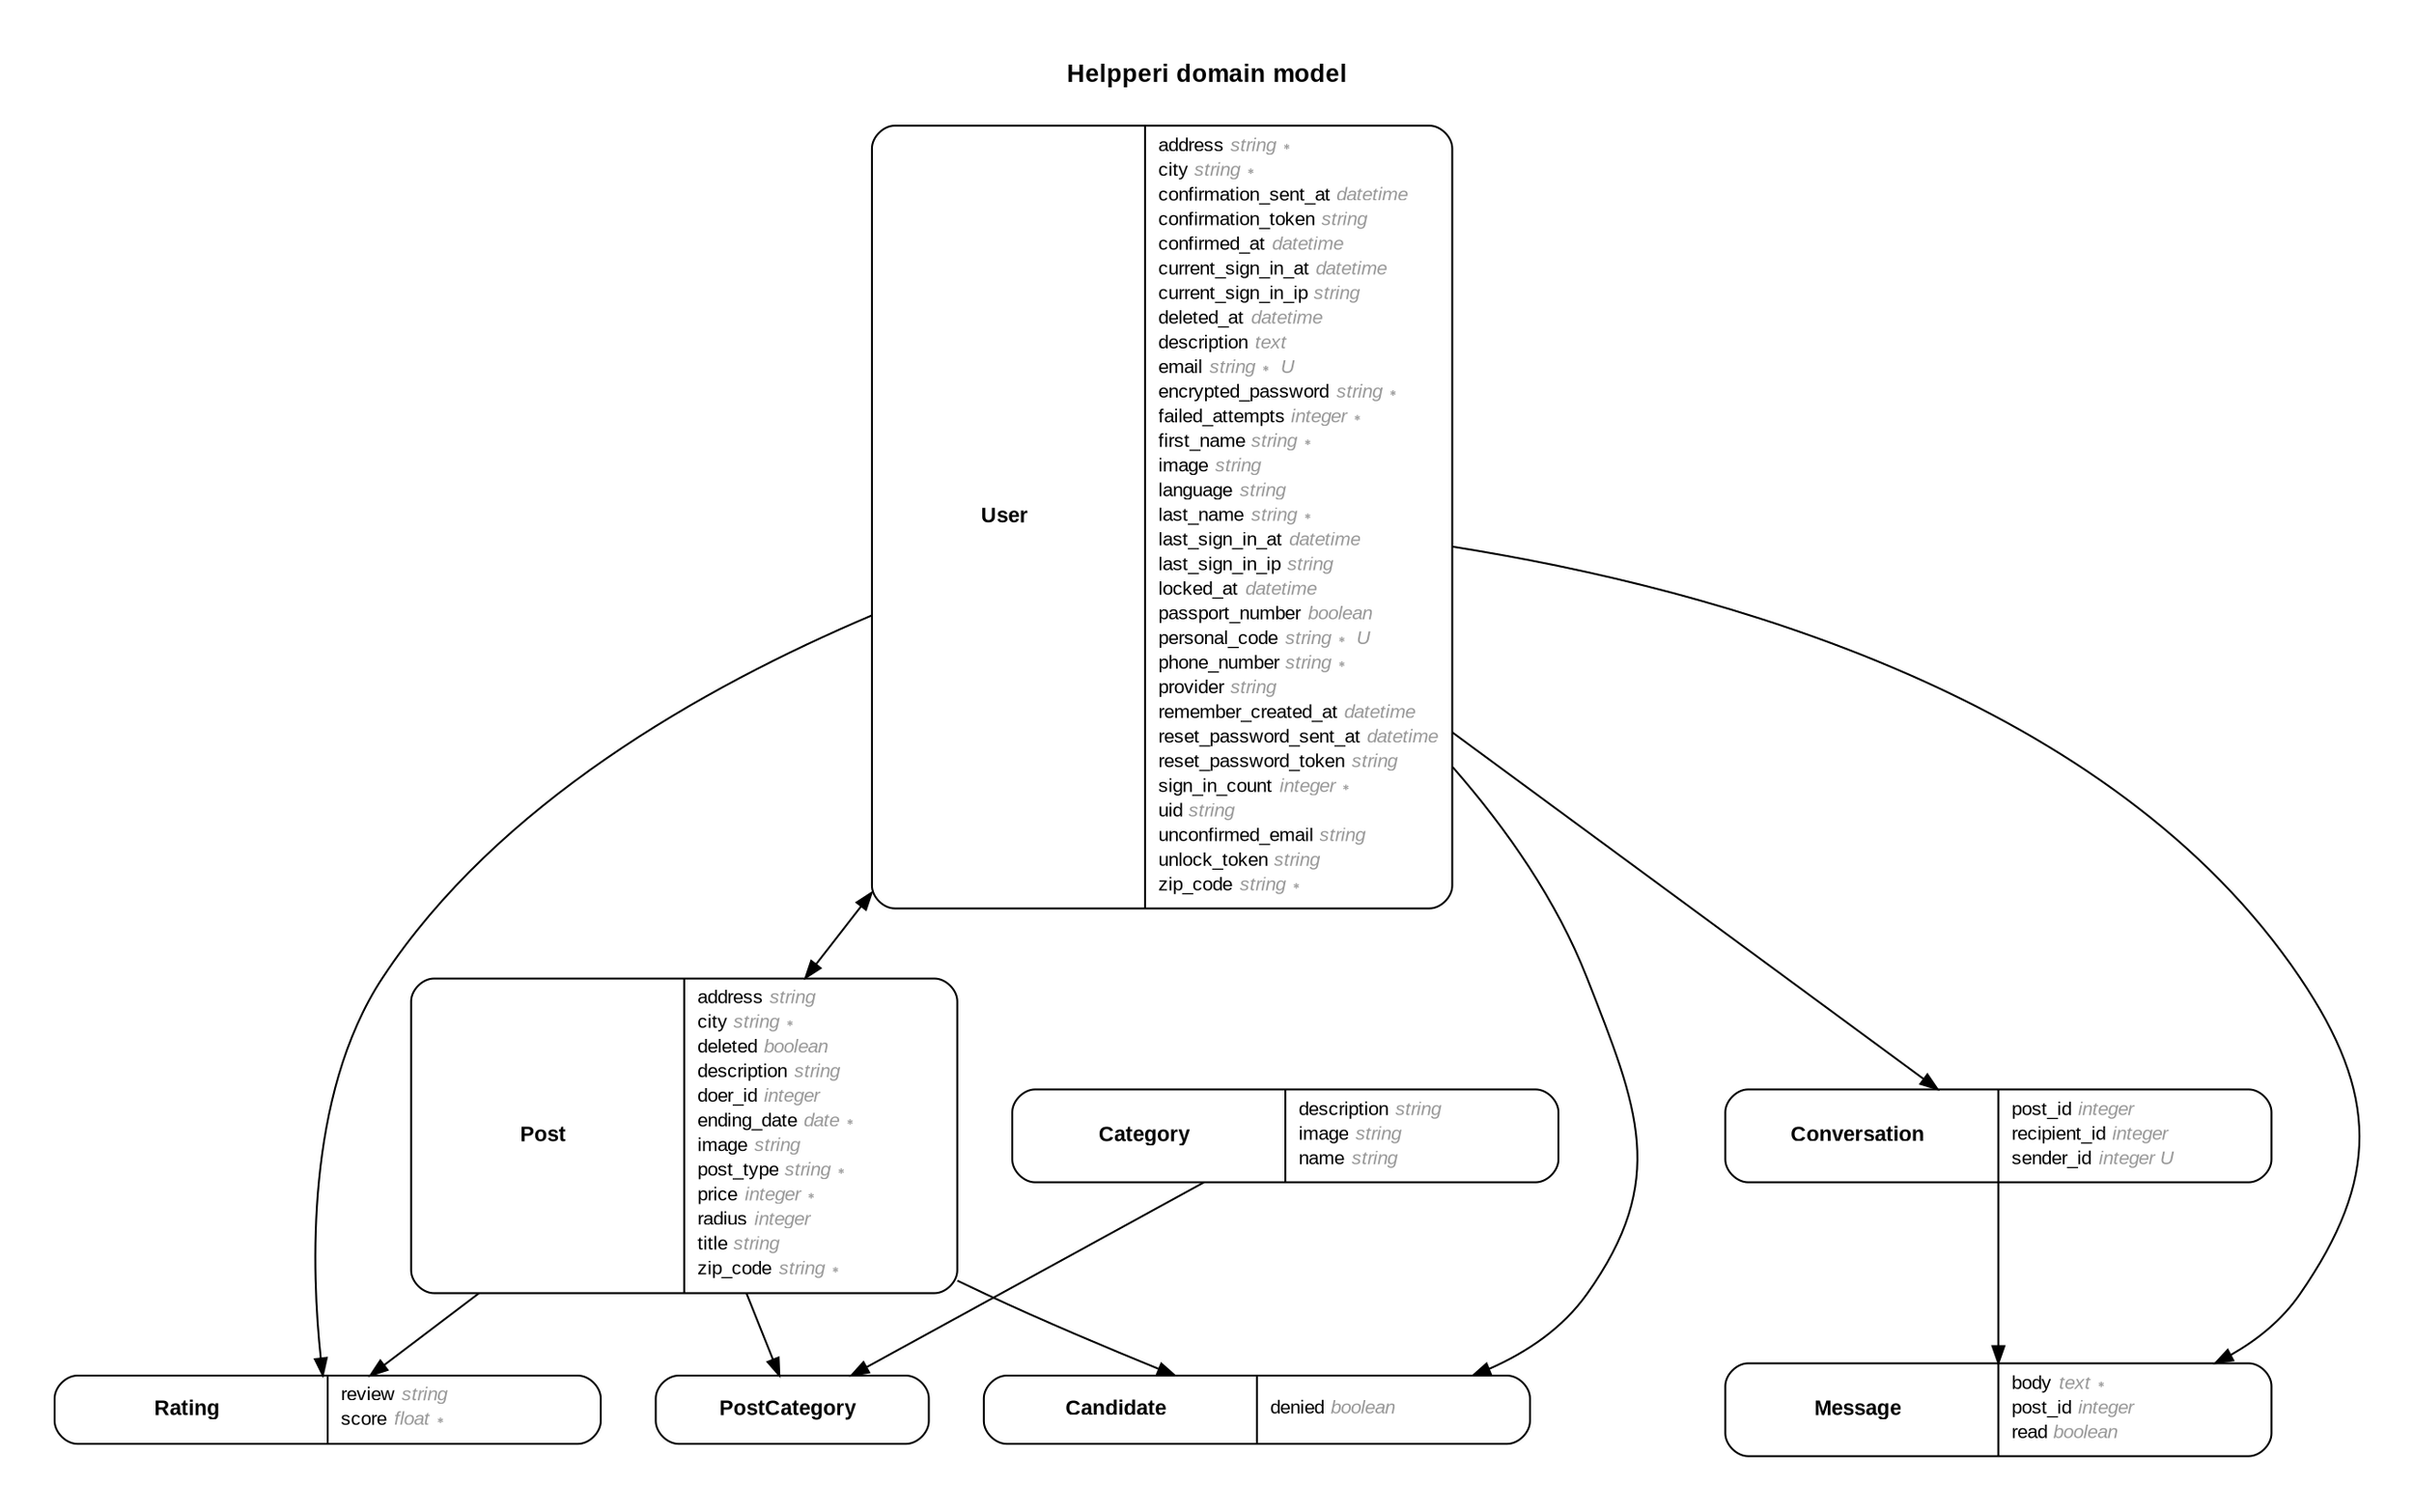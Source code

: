 digraph Helpperi {
rankdir = "LR";
ranksep = "0.5";
nodesep = "0.4";
pad = "0.4,0.4";
margin = "0,0";
concentrate = "true";
labelloc = "t";
fontsize = "13";
fontname = "Arial Bold";
node[ shape  =  "Mrecord" , fontsize  =  "10" , fontname  =  "Arial" , margin  =  "0.07,0.05" , penwidth  =  "1.0"];
edge[ fontname  =  "Arial" , fontsize  =  "7" , dir  =  "both" , arrowsize  =  "0.9" , penwidth  =  "1.0" , labelangle  =  "32" , labeldistance  =  "1.8"];
rankdir = "TB";
label = "Helpperi domain model\n\n";
m_Candidate [label = <<table border="0" align="center" cellspacing="0.5" cellpadding="0" width="134">
  <tr><td align="center" valign="bottom" width="130"><font face="Arial Bold" point-size="11">Candidate</font></td></tr>
</table>
|
<table border="0" align="left" cellspacing="2" cellpadding="0" width="134">
  <tr><td align="left" width="130" port="denied">denied <font face="Arial Italic" color="grey60">boolean</font></td></tr>
</table>
>];
m_Category [label = <<table border="0" align="center" cellspacing="0.5" cellpadding="0" width="134">
  <tr><td align="center" valign="bottom" width="130"><font face="Arial Bold" point-size="11">Category</font></td></tr>
</table>
|
<table border="0" align="left" cellspacing="2" cellpadding="0" width="134">
  <tr><td align="left" width="130" port="description">description <font face="Arial Italic" color="grey60">string</font></td></tr>
  <tr><td align="left" width="130" port="image">image <font face="Arial Italic" color="grey60">string</font></td></tr>
  <tr><td align="left" width="130" port="name">name <font face="Arial Italic" color="grey60">string</font></td></tr>
</table>
>];
m_Conversation [label = <<table border="0" align="center" cellspacing="0.5" cellpadding="0" width="134">
  <tr><td align="center" valign="bottom" width="130"><font face="Arial Bold" point-size="11">Conversation</font></td></tr>
</table>
|
<table border="0" align="left" cellspacing="2" cellpadding="0" width="134">
  <tr><td align="left" width="130" port="post_id">post_id <font face="Arial Italic" color="grey60">integer</font></td></tr>
  <tr><td align="left" width="130" port="recipient_id">recipient_id <font face="Arial Italic" color="grey60">integer</font></td></tr>
  <tr><td align="left" width="130" port="sender_id">sender_id <font face="Arial Italic" color="grey60">integer U</font></td></tr>
</table>
>];
m_Message [label = <<table border="0" align="center" cellspacing="0.5" cellpadding="0" width="134">
  <tr><td align="center" valign="bottom" width="130"><font face="Arial Bold" point-size="11">Message</font></td></tr>
</table>
|
<table border="0" align="left" cellspacing="2" cellpadding="0" width="134">
  <tr><td align="left" width="130" port="body">body <font face="Arial Italic" color="grey60">text ∗</font></td></tr>
  <tr><td align="left" width="130" port="post_id">post_id <font face="Arial Italic" color="grey60">integer</font></td></tr>
  <tr><td align="left" width="130" port="read">read <font face="Arial Italic" color="grey60">boolean</font></td></tr>
</table>
>];
m_Post [label = <<table border="0" align="center" cellspacing="0.5" cellpadding="0" width="134">
  <tr><td align="center" valign="bottom" width="130"><font face="Arial Bold" point-size="11">Post</font></td></tr>
</table>
|
<table border="0" align="left" cellspacing="2" cellpadding="0" width="134">
  <tr><td align="left" width="130" port="address">address <font face="Arial Italic" color="grey60">string</font></td></tr>
  <tr><td align="left" width="130" port="city">city <font face="Arial Italic" color="grey60">string ∗</font></td></tr>
  <tr><td align="left" width="130" port="deleted">deleted <font face="Arial Italic" color="grey60">boolean</font></td></tr>
  <tr><td align="left" width="130" port="description">description <font face="Arial Italic" color="grey60">string</font></td></tr>
  <tr><td align="left" width="130" port="doer_id">doer_id <font face="Arial Italic" color="grey60">integer</font></td></tr>
  <tr><td align="left" width="130" port="ending_date">ending_date <font face="Arial Italic" color="grey60">date ∗</font></td></tr>
  <tr><td align="left" width="130" port="image">image <font face="Arial Italic" color="grey60">string</font></td></tr>
  <tr><td align="left" width="130" port="post_type">post_type <font face="Arial Italic" color="grey60">string ∗</font></td></tr>
  <tr><td align="left" width="130" port="price">price <font face="Arial Italic" color="grey60">integer ∗</font></td></tr>
  <tr><td align="left" width="130" port="radius">radius <font face="Arial Italic" color="grey60">integer</font></td></tr>
  <tr><td align="left" width="130" port="title">title <font face="Arial Italic" color="grey60">string</font></td></tr>
  <tr><td align="left" width="130" port="zip_code">zip_code <font face="Arial Italic" color="grey60">string ∗</font></td></tr>
</table>
>];
m_PostCategory [label = <<table border="0" align="center" cellspacing="0.5" cellpadding="0" width="134">
  <tr><td align="center" valign="bottom" width="130"><font face="Arial Bold" point-size="11">PostCategory</font></td></tr>
</table>
>];
m_Rating [label = <<table border="0" align="center" cellspacing="0.5" cellpadding="0" width="134">
  <tr><td align="center" valign="bottom" width="130"><font face="Arial Bold" point-size="11">Rating</font></td></tr>
</table>
|
<table border="0" align="left" cellspacing="2" cellpadding="0" width="134">
  <tr><td align="left" width="130" port="review">review <font face="Arial Italic" color="grey60">string</font></td></tr>
  <tr><td align="left" width="130" port="score">score <font face="Arial Italic" color="grey60">float ∗</font></td></tr>
</table>
>];
m_User [label = <<table border="0" align="center" cellspacing="0.5" cellpadding="0" width="134">
  <tr><td align="center" valign="bottom" width="130"><font face="Arial Bold" point-size="11">User</font></td></tr>
</table>
|
<table border="0" align="left" cellspacing="2" cellpadding="0" width="134">
  <tr><td align="left" width="130" port="address">address <font face="Arial Italic" color="grey60">string ∗</font></td></tr>
  <tr><td align="left" width="130" port="city">city <font face="Arial Italic" color="grey60">string ∗</font></td></tr>
  <tr><td align="left" width="130" port="confirmation_sent_at">confirmation_sent_at <font face="Arial Italic" color="grey60">datetime</font></td></tr>
  <tr><td align="left" width="130" port="confirmation_token">confirmation_token <font face="Arial Italic" color="grey60">string</font></td></tr>
  <tr><td align="left" width="130" port="confirmed_at">confirmed_at <font face="Arial Italic" color="grey60">datetime</font></td></tr>
  <tr><td align="left" width="130" port="current_sign_in_at">current_sign_in_at <font face="Arial Italic" color="grey60">datetime</font></td></tr>
  <tr><td align="left" width="130" port="current_sign_in_ip">current_sign_in_ip <font face="Arial Italic" color="grey60">string</font></td></tr>
  <tr><td align="left" width="130" port="deleted_at">deleted_at <font face="Arial Italic" color="grey60">datetime</font></td></tr>
  <tr><td align="left" width="130" port="description">description <font face="Arial Italic" color="grey60">text</font></td></tr>
  <tr><td align="left" width="130" port="email">email <font face="Arial Italic" color="grey60">string ∗ U</font></td></tr>
  <tr><td align="left" width="130" port="encrypted_password">encrypted_password <font face="Arial Italic" color="grey60">string ∗</font></td></tr>
  <tr><td align="left" width="130" port="failed_attempts">failed_attempts <font face="Arial Italic" color="grey60">integer ∗</font></td></tr>
  <tr><td align="left" width="130" port="first_name">first_name <font face="Arial Italic" color="grey60">string ∗</font></td></tr>
  <tr><td align="left" width="130" port="image">image <font face="Arial Italic" color="grey60">string</font></td></tr>
  <tr><td align="left" width="130" port="language">language <font face="Arial Italic" color="grey60">string</font></td></tr>
  <tr><td align="left" width="130" port="last_name">last_name <font face="Arial Italic" color="grey60">string ∗</font></td></tr>
  <tr><td align="left" width="130" port="last_sign_in_at">last_sign_in_at <font face="Arial Italic" color="grey60">datetime</font></td></tr>
  <tr><td align="left" width="130" port="last_sign_in_ip">last_sign_in_ip <font face="Arial Italic" color="grey60">string</font></td></tr>
  <tr><td align="left" width="130" port="locked_at">locked_at <font face="Arial Italic" color="grey60">datetime</font></td></tr>
  <tr><td align="left" width="130" port="passport_number">passport_number <font face="Arial Italic" color="grey60">boolean</font></td></tr>
  <tr><td align="left" width="130" port="personal_code">personal_code <font face="Arial Italic" color="grey60">string ∗ U</font></td></tr>
  <tr><td align="left" width="130" port="phone_number">phone_number <font face="Arial Italic" color="grey60">string ∗</font></td></tr>
  <tr><td align="left" width="130" port="provider">provider <font face="Arial Italic" color="grey60">string</font></td></tr>
  <tr><td align="left" width="130" port="remember_created_at">remember_created_at <font face="Arial Italic" color="grey60">datetime</font></td></tr>
  <tr><td align="left" width="130" port="reset_password_sent_at">reset_password_sent_at <font face="Arial Italic" color="grey60">datetime</font></td></tr>
  <tr><td align="left" width="130" port="reset_password_token">reset_password_token <font face="Arial Italic" color="grey60">string</font></td></tr>
  <tr><td align="left" width="130" port="sign_in_count">sign_in_count <font face="Arial Italic" color="grey60">integer ∗</font></td></tr>
  <tr><td align="left" width="130" port="uid">uid <font face="Arial Italic" color="grey60">string</font></td></tr>
  <tr><td align="left" width="130" port="unconfirmed_email">unconfirmed_email <font face="Arial Italic" color="grey60">string</font></td></tr>
  <tr><td align="left" width="130" port="unlock_token">unlock_token <font face="Arial Italic" color="grey60">string</font></td></tr>
  <tr><td align="left" width="130" port="zip_code">zip_code <font face="Arial Italic" color="grey60">string ∗</font></td></tr>
</table>
>];
  m_User -> m_Post [arrowhead = "normal", arrowtail = "none", weight = "2"];
  m_User -> m_Candidate [arrowhead = "normal", arrowtail = "none", weight = "2"];
  m_User -> m_Post [style = "dotted", arrowhead = "normal", arrowtail = "none", weight = "1", constraint = "false"];
  m_User -> m_Rating [arrowhead = "normal", arrowtail = "none", weight = "2"];
  m_User -> m_Rating [arrowhead = "normal", arrowtail = "none", weight = "2"];
  m_Post -> m_Candidate [arrowhead = "normal", arrowtail = "none", weight = "3"];
  m_Category -> m_PostCategory [arrowhead = "normal", arrowtail = "none", weight = "2"];
  m_Category -> m_Post [style = "dotted", arrowhead = "normal", arrowtail = "none", weight = "2", constraint = "false"];
  m_User -> m_Conversation [arrowhead = "normal", arrowtail = "none", weight = "1"];
  m_User -> m_Conversation [arrowhead = "normal", arrowtail = "none", weight = "1"];
  m_Conversation -> m_Message [arrowhead = "normal", arrowtail = "none", weight = "2"];
  m_User -> m_Message [arrowhead = "normal", arrowtail = "none", weight = "1"];
  m_Post -> m_PostCategory [arrowhead = "normal", arrowtail = "none", weight = "2"];
  m_Post -> m_User [style = "dotted", arrowhead = "normal", arrowtail = "none", weight = "1", constraint = "false"];
  m_Post -> m_User [style = "dotted", arrowhead = "normal", arrowtail = "none", weight = "1", constraint = "false"];
  m_Post -> m_Rating [arrowhead = "normal", arrowtail = "none", weight = "2"];
}

